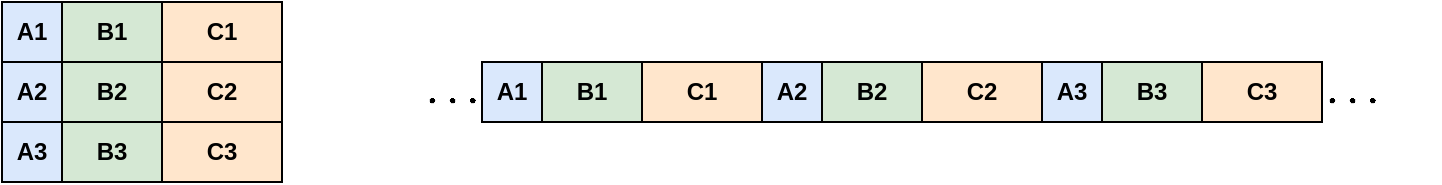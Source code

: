 <mxfile version="20.3.0" type="device"><diagram id="7eO6WawVFAwvVFoMIXV-" name="Page-1"><mxGraphModel dx="918" dy="594" grid="1" gridSize="10" guides="1" tooltips="1" connect="1" arrows="1" fold="1" page="1" pageScale="1" pageWidth="827" pageHeight="1169" math="1" shadow="0"><root><mxCell id="0"/><mxCell id="1" parent="0"/><mxCell id="DQMTv-VXBunfVyl4E6NB-1" value="A1" style="rounded=0;whiteSpace=wrap;html=1;fillColor=#dae8fc;strokeColor=#000000;fontStyle=1" vertex="1" parent="1"><mxGeometry x="50" y="40" width="30" height="30" as="geometry"/></mxCell><mxCell id="DQMTv-VXBunfVyl4E6NB-2" value="A2" style="rounded=0;whiteSpace=wrap;html=1;fillColor=#dae8fc;strokeColor=#000000;fontStyle=1" vertex="1" parent="1"><mxGeometry x="50" y="70" width="30" height="30" as="geometry"/></mxCell><mxCell id="DQMTv-VXBunfVyl4E6NB-3" value="A3" style="rounded=0;whiteSpace=wrap;html=1;fillColor=#dae8fc;strokeColor=#000000;fontStyle=1" vertex="1" parent="1"><mxGeometry x="50" y="100" width="30" height="30" as="geometry"/></mxCell><mxCell id="DQMTv-VXBunfVyl4E6NB-8" value="B1" style="rounded=0;whiteSpace=wrap;html=1;fillColor=#d5e8d4;strokeColor=#000000;fontStyle=1" vertex="1" parent="1"><mxGeometry x="80" y="40" width="50" height="30" as="geometry"/></mxCell><mxCell id="DQMTv-VXBunfVyl4E6NB-9" value="B2" style="rounded=0;whiteSpace=wrap;html=1;fillColor=#d5e8d4;strokeColor=#000000;fontStyle=1" vertex="1" parent="1"><mxGeometry x="80" y="70" width="50" height="30" as="geometry"/></mxCell><mxCell id="DQMTv-VXBunfVyl4E6NB-10" value="B3" style="rounded=0;whiteSpace=wrap;html=1;fillColor=#d5e8d4;strokeColor=#000000;fontStyle=1" vertex="1" parent="1"><mxGeometry x="80" y="100" width="50" height="30" as="geometry"/></mxCell><mxCell id="DQMTv-VXBunfVyl4E6NB-11" value="C1" style="rounded=0;whiteSpace=wrap;html=1;fillColor=#ffe6cc;strokeColor=#000000;fontStyle=1" vertex="1" parent="1"><mxGeometry x="130" y="40" width="60" height="30" as="geometry"/></mxCell><mxCell id="DQMTv-VXBunfVyl4E6NB-12" value="C2" style="rounded=0;whiteSpace=wrap;html=1;fillColor=#ffe6cc;strokeColor=#000000;fontStyle=1" vertex="1" parent="1"><mxGeometry x="130" y="70" width="60" height="30" as="geometry"/></mxCell><mxCell id="DQMTv-VXBunfVyl4E6NB-13" value="C3" style="rounded=0;whiteSpace=wrap;html=1;fillColor=#ffe6cc;strokeColor=#000000;fontStyle=1" vertex="1" parent="1"><mxGeometry x="130" y="100" width="60" height="30" as="geometry"/></mxCell><mxCell id="DQMTv-VXBunfVyl4E6NB-41" value="$$\dots$$" style="text;html=1;strokeColor=none;fillColor=none;align=center;verticalAlign=middle;whiteSpace=wrap;rounded=0;fontStyle=1;fontSize=19;" vertex="1" parent="1"><mxGeometry x="260" y="70" width="30" height="30" as="geometry"/></mxCell><mxCell id="DQMTv-VXBunfVyl4E6NB-42" value="$$\dots$$" style="text;html=1;strokeColor=none;fillColor=none;align=center;verticalAlign=middle;whiteSpace=wrap;rounded=0;fontStyle=1;fontSize=19;" vertex="1" parent="1"><mxGeometry x="710" y="70" width="30" height="30" as="geometry"/></mxCell><mxCell id="DQMTv-VXBunfVyl4E6NB-44" value="A1" style="rounded=0;whiteSpace=wrap;html=1;fillColor=#dae8fc;strokeColor=#000000;fontStyle=1" vertex="1" parent="1"><mxGeometry x="290" y="70" width="30" height="30" as="geometry"/></mxCell><mxCell id="DQMTv-VXBunfVyl4E6NB-45" value="A2" style="rounded=0;whiteSpace=wrap;html=1;fillColor=#dae8fc;strokeColor=#000000;fontStyle=1" vertex="1" parent="1"><mxGeometry x="430" y="70" width="30" height="30" as="geometry"/></mxCell><mxCell id="DQMTv-VXBunfVyl4E6NB-46" value="A3" style="rounded=0;whiteSpace=wrap;html=1;fillColor=#dae8fc;strokeColor=#000000;fontStyle=1" vertex="1" parent="1"><mxGeometry x="570" y="70" width="30" height="30" as="geometry"/></mxCell><mxCell id="DQMTv-VXBunfVyl4E6NB-47" value="B1" style="rounded=0;whiteSpace=wrap;html=1;fillColor=#d5e8d4;strokeColor=#000000;fontStyle=1" vertex="1" parent="1"><mxGeometry x="320" y="70" width="50" height="30" as="geometry"/></mxCell><mxCell id="DQMTv-VXBunfVyl4E6NB-48" value="B2" style="rounded=0;whiteSpace=wrap;html=1;fillColor=#d5e8d4;strokeColor=#000000;fontStyle=1" vertex="1" parent="1"><mxGeometry x="460" y="70" width="50" height="30" as="geometry"/></mxCell><mxCell id="DQMTv-VXBunfVyl4E6NB-49" value="B3" style="rounded=0;whiteSpace=wrap;html=1;fillColor=#d5e8d4;strokeColor=#000000;fontStyle=1" vertex="1" parent="1"><mxGeometry x="600" y="70" width="50" height="30" as="geometry"/></mxCell><mxCell id="DQMTv-VXBunfVyl4E6NB-50" value="C1" style="rounded=0;whiteSpace=wrap;html=1;fillColor=#ffe6cc;strokeColor=#000000;fontStyle=1" vertex="1" parent="1"><mxGeometry x="370" y="70" width="60" height="30" as="geometry"/></mxCell><mxCell id="DQMTv-VXBunfVyl4E6NB-51" value="C2" style="rounded=0;whiteSpace=wrap;html=1;fillColor=#ffe6cc;strokeColor=#000000;fontStyle=1" vertex="1" parent="1"><mxGeometry x="510" y="70" width="60" height="30" as="geometry"/></mxCell><mxCell id="DQMTv-VXBunfVyl4E6NB-52" value="C3" style="rounded=0;whiteSpace=wrap;html=1;fillColor=#ffe6cc;strokeColor=#000000;fontStyle=1" vertex="1" parent="1"><mxGeometry x="650" y="70" width="60" height="30" as="geometry"/></mxCell></root></mxGraphModel></diagram></mxfile>